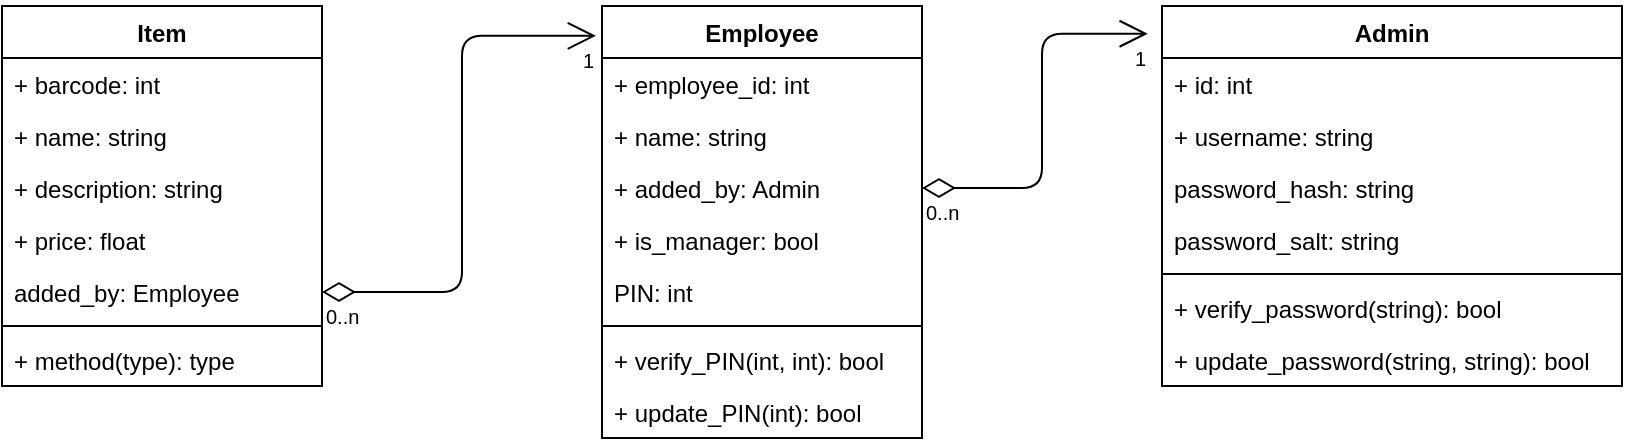 <mxfile version="12.9.8" type="device"><diagram name="Page-1" id="c4acf3e9-155e-7222-9cf6-157b1a14988f"><mxGraphModel dx="1360" dy="831" grid="1" gridSize="10" guides="1" tooltips="1" connect="1" arrows="1" fold="1" page="1" pageScale="1" pageWidth="850" pageHeight="1100" background="#ffffff" math="0" shadow="0"><root><mxCell id="0"/><mxCell id="1" parent="0"/><mxCell id="r546k8sPX72ngCy4RLg8-27" value="" style="endArrow=open;html=1;endSize=12;startArrow=diamondThin;startSize=14;startFill=0;edgeStyle=orthogonalEdgeStyle;entryX=-0.031;entryY=0.073;entryDx=0;entryDy=0;entryPerimeter=0;exitX=1;exitY=0.5;exitDx=0;exitDy=0;" edge="1" parent="1" source="r546k8sPX72ngCy4RLg8-17" target="r546k8sPX72ngCy4RLg8-5"><mxGeometry relative="1" as="geometry"><mxPoint x="340" y="420" as="sourcePoint"/><mxPoint x="500" y="420" as="targetPoint"/></mxGeometry></mxCell><mxCell id="r546k8sPX72ngCy4RLg8-28" value="0..n" style="resizable=0;html=1;align=left;verticalAlign=top;labelBackgroundColor=#ffffff;fontSize=10;" connectable="0" vertex="1" parent="r546k8sPX72ngCy4RLg8-27"><mxGeometry x="-1" relative="1" as="geometry"/></mxCell><mxCell id="r546k8sPX72ngCy4RLg8-29" value="1" style="resizable=0;html=1;align=right;verticalAlign=top;labelBackgroundColor=#ffffff;fontSize=10;" connectable="0" vertex="1" parent="r546k8sPX72ngCy4RLg8-27"><mxGeometry x="1" relative="1" as="geometry"/></mxCell><mxCell id="r546k8sPX72ngCy4RLg8-18" value="" style="endArrow=open;html=1;endSize=12;startArrow=diamondThin;startSize=14;startFill=0;edgeStyle=orthogonalEdgeStyle;entryX=-0.019;entryY=0.069;entryDx=0;entryDy=0;entryPerimeter=0;" edge="1" parent="1" source="r546k8sPX72ngCy4RLg8-35" target="r546k8sPX72ngCy4RLg8-1"><mxGeometry relative="1" as="geometry"><mxPoint x="450" y="410" as="sourcePoint"/><mxPoint x="610" y="410" as="targetPoint"/></mxGeometry></mxCell><mxCell id="r546k8sPX72ngCy4RLg8-19" value="0..n" style="resizable=0;html=1;align=left;verticalAlign=top;labelBackgroundColor=#ffffff;fontSize=10;" connectable="0" vertex="1" parent="r546k8sPX72ngCy4RLg8-18"><mxGeometry x="-1" relative="1" as="geometry"/></mxCell><mxCell id="r546k8sPX72ngCy4RLg8-20" value="1" style="resizable=0;html=1;align=right;verticalAlign=top;labelBackgroundColor=#ffffff;fontSize=10;" connectable="0" vertex="1" parent="r546k8sPX72ngCy4RLg8-18"><mxGeometry x="1" relative="1" as="geometry"/></mxCell><mxCell id="r546k8sPX72ngCy4RLg8-5" value="Admin" style="swimlane;fontStyle=1;align=center;verticalAlign=top;childLayout=stackLayout;horizontal=1;startSize=26;horizontalStack=0;resizeParent=1;resizeParentMax=0;resizeLast=0;collapsible=1;marginBottom=0;" vertex="1" parent="1"><mxGeometry x="610" y="80" width="230" height="190" as="geometry"/></mxCell><mxCell id="r546k8sPX72ngCy4RLg8-6" value="+ id: int" style="text;strokeColor=none;fillColor=none;align=left;verticalAlign=top;spacingLeft=4;spacingRight=4;overflow=hidden;rotatable=0;points=[[0,0.5],[1,0.5]];portConstraint=eastwest;" vertex="1" parent="r546k8sPX72ngCy4RLg8-5"><mxGeometry y="26" width="230" height="26" as="geometry"/></mxCell><mxCell id="r546k8sPX72ngCy4RLg8-11" value="+ username: string" style="text;strokeColor=none;fillColor=none;align=left;verticalAlign=top;spacingLeft=4;spacingRight=4;overflow=hidden;rotatable=0;points=[[0,0.5],[1,0.5]];portConstraint=eastwest;" vertex="1" parent="r546k8sPX72ngCy4RLg8-5"><mxGeometry y="52" width="230" height="26" as="geometry"/></mxCell><mxCell id="r546k8sPX72ngCy4RLg8-13" value="password_hash: string" style="text;strokeColor=none;fillColor=none;align=left;verticalAlign=top;spacingLeft=4;spacingRight=4;overflow=hidden;rotatable=0;points=[[0,0.5],[1,0.5]];portConstraint=eastwest;" vertex="1" parent="r546k8sPX72ngCy4RLg8-5"><mxGeometry y="78" width="230" height="26" as="geometry"/></mxCell><mxCell id="r546k8sPX72ngCy4RLg8-12" value="password_salt: string" style="text;strokeColor=none;fillColor=none;align=left;verticalAlign=top;spacingLeft=4;spacingRight=4;overflow=hidden;rotatable=0;points=[[0,0.5],[1,0.5]];portConstraint=eastwest;" vertex="1" parent="r546k8sPX72ngCy4RLg8-5"><mxGeometry y="104" width="230" height="26" as="geometry"/></mxCell><mxCell id="r546k8sPX72ngCy4RLg8-7" value="" style="line;strokeWidth=1;fillColor=none;align=left;verticalAlign=middle;spacingTop=-1;spacingLeft=3;spacingRight=3;rotatable=0;labelPosition=right;points=[];portConstraint=eastwest;" vertex="1" parent="r546k8sPX72ngCy4RLg8-5"><mxGeometry y="130" width="230" height="8" as="geometry"/></mxCell><mxCell id="r546k8sPX72ngCy4RLg8-8" value="+ verify_password(string): bool" style="text;strokeColor=none;fillColor=none;align=left;verticalAlign=top;spacingLeft=4;spacingRight=4;overflow=hidden;rotatable=0;points=[[0,0.5],[1,0.5]];portConstraint=eastwest;" vertex="1" parent="r546k8sPX72ngCy4RLg8-5"><mxGeometry y="138" width="230" height="26" as="geometry"/></mxCell><mxCell id="r546k8sPX72ngCy4RLg8-37" value="+ update_password(string, string): bool" style="text;strokeColor=none;fillColor=none;align=left;verticalAlign=top;spacingLeft=4;spacingRight=4;overflow=hidden;rotatable=0;points=[[0,0.5],[1,0.5]];portConstraint=eastwest;" vertex="1" parent="r546k8sPX72ngCy4RLg8-5"><mxGeometry y="164" width="230" height="26" as="geometry"/></mxCell><mxCell id="r546k8sPX72ngCy4RLg8-23" value="Item" style="swimlane;fontStyle=1;align=center;verticalAlign=top;childLayout=stackLayout;horizontal=1;startSize=26;horizontalStack=0;resizeParent=1;resizeParentMax=0;resizeLast=0;collapsible=1;marginBottom=0;" vertex="1" parent="1"><mxGeometry x="30" y="80" width="160" height="190" as="geometry"/></mxCell><mxCell id="r546k8sPX72ngCy4RLg8-31" value="+ barcode: int" style="text;strokeColor=none;fillColor=none;align=left;verticalAlign=top;spacingLeft=4;spacingRight=4;overflow=hidden;rotatable=0;points=[[0,0.5],[1,0.5]];portConstraint=eastwest;" vertex="1" parent="r546k8sPX72ngCy4RLg8-23"><mxGeometry y="26" width="160" height="26" as="geometry"/></mxCell><mxCell id="r546k8sPX72ngCy4RLg8-24" value="+ name: string" style="text;strokeColor=none;fillColor=none;align=left;verticalAlign=top;spacingLeft=4;spacingRight=4;overflow=hidden;rotatable=0;points=[[0,0.5],[1,0.5]];portConstraint=eastwest;" vertex="1" parent="r546k8sPX72ngCy4RLg8-23"><mxGeometry y="52" width="160" height="26" as="geometry"/></mxCell><mxCell id="r546k8sPX72ngCy4RLg8-33" value="+ description: string" style="text;strokeColor=none;fillColor=none;align=left;verticalAlign=top;spacingLeft=4;spacingRight=4;overflow=hidden;rotatable=0;points=[[0,0.5],[1,0.5]];portConstraint=eastwest;" vertex="1" parent="r546k8sPX72ngCy4RLg8-23"><mxGeometry y="78" width="160" height="26" as="geometry"/></mxCell><mxCell id="r546k8sPX72ngCy4RLg8-34" value="+ price: float" style="text;strokeColor=none;fillColor=none;align=left;verticalAlign=top;spacingLeft=4;spacingRight=4;overflow=hidden;rotatable=0;points=[[0,0.5],[1,0.5]];portConstraint=eastwest;" vertex="1" parent="r546k8sPX72ngCy4RLg8-23"><mxGeometry y="104" width="160" height="26" as="geometry"/></mxCell><mxCell id="r546k8sPX72ngCy4RLg8-35" value="added_by: Employee" style="text;strokeColor=none;fillColor=none;align=left;verticalAlign=top;spacingLeft=4;spacingRight=4;overflow=hidden;rotatable=0;points=[[0,0.5],[1,0.5]];portConstraint=eastwest;" vertex="1" parent="r546k8sPX72ngCy4RLg8-23"><mxGeometry y="130" width="160" height="26" as="geometry"/></mxCell><mxCell id="r546k8sPX72ngCy4RLg8-25" value="" style="line;strokeWidth=1;fillColor=none;align=left;verticalAlign=middle;spacingTop=-1;spacingLeft=3;spacingRight=3;rotatable=0;labelPosition=right;points=[];portConstraint=eastwest;" vertex="1" parent="r546k8sPX72ngCy4RLg8-23"><mxGeometry y="156" width="160" height="8" as="geometry"/></mxCell><mxCell id="r546k8sPX72ngCy4RLg8-26" value="+ method(type): type" style="text;strokeColor=none;fillColor=none;align=left;verticalAlign=top;spacingLeft=4;spacingRight=4;overflow=hidden;rotatable=0;points=[[0,0.5],[1,0.5]];portConstraint=eastwest;" vertex="1" parent="r546k8sPX72ngCy4RLg8-23"><mxGeometry y="164" width="160" height="26" as="geometry"/></mxCell><mxCell id="r546k8sPX72ngCy4RLg8-1" value="Employee" style="swimlane;fontStyle=1;align=center;verticalAlign=top;childLayout=stackLayout;horizontal=1;startSize=26;horizontalStack=0;resizeParent=1;resizeParentMax=0;resizeLast=0;collapsible=1;marginBottom=0;" vertex="1" parent="1"><mxGeometry x="330" y="80" width="160" height="216" as="geometry"/></mxCell><mxCell id="r546k8sPX72ngCy4RLg8-2" value="+ employee_id: int" style="text;strokeColor=none;fillColor=none;align=left;verticalAlign=top;spacingLeft=4;spacingRight=4;overflow=hidden;rotatable=0;points=[[0,0.5],[1,0.5]];portConstraint=eastwest;" vertex="1" parent="r546k8sPX72ngCy4RLg8-1"><mxGeometry y="26" width="160" height="26" as="geometry"/></mxCell><mxCell id="r546k8sPX72ngCy4RLg8-10" value="+ name: string" style="text;strokeColor=none;fillColor=none;align=left;verticalAlign=top;spacingLeft=4;spacingRight=4;overflow=hidden;rotatable=0;points=[[0,0.5],[1,0.5]];portConstraint=eastwest;" vertex="1" parent="r546k8sPX72ngCy4RLg8-1"><mxGeometry y="52" width="160" height="26" as="geometry"/></mxCell><mxCell id="r546k8sPX72ngCy4RLg8-17" value="+ added_by: Admin" style="text;strokeColor=none;fillColor=none;align=left;verticalAlign=top;spacingLeft=4;spacingRight=4;overflow=hidden;rotatable=0;points=[[0,0.5],[1,0.5]];portConstraint=eastwest;" vertex="1" parent="r546k8sPX72ngCy4RLg8-1"><mxGeometry y="78" width="160" height="26" as="geometry"/></mxCell><mxCell id="r546k8sPX72ngCy4RLg8-22" value="+ is_manager: bool" style="text;strokeColor=none;fillColor=none;align=left;verticalAlign=top;spacingLeft=4;spacingRight=4;overflow=hidden;rotatable=0;points=[[0,0.5],[1,0.5]];portConstraint=eastwest;" vertex="1" parent="r546k8sPX72ngCy4RLg8-1"><mxGeometry y="104" width="160" height="26" as="geometry"/></mxCell><mxCell id="r546k8sPX72ngCy4RLg8-9" value="PIN: int" style="text;strokeColor=none;fillColor=none;align=left;verticalAlign=top;spacingLeft=4;spacingRight=4;overflow=hidden;rotatable=0;points=[[0,0.5],[1,0.5]];portConstraint=eastwest;" vertex="1" parent="r546k8sPX72ngCy4RLg8-1"><mxGeometry y="130" width="160" height="26" as="geometry"/></mxCell><mxCell id="r546k8sPX72ngCy4RLg8-3" value="" style="line;strokeWidth=1;fillColor=none;align=left;verticalAlign=middle;spacingTop=-1;spacingLeft=3;spacingRight=3;rotatable=0;labelPosition=right;points=[];portConstraint=eastwest;" vertex="1" parent="r546k8sPX72ngCy4RLg8-1"><mxGeometry y="156" width="160" height="8" as="geometry"/></mxCell><mxCell id="r546k8sPX72ngCy4RLg8-4" value="+ verify_PIN(int, int): bool" style="text;strokeColor=none;fillColor=none;align=left;verticalAlign=top;spacingLeft=4;spacingRight=4;overflow=hidden;rotatable=0;points=[[0,0.5],[1,0.5]];portConstraint=eastwest;" vertex="1" parent="r546k8sPX72ngCy4RLg8-1"><mxGeometry y="164" width="160" height="26" as="geometry"/></mxCell><mxCell id="r546k8sPX72ngCy4RLg8-14" value="+ update_PIN(int): bool" style="text;strokeColor=none;fillColor=none;align=left;verticalAlign=top;spacingLeft=4;spacingRight=4;overflow=hidden;rotatable=0;points=[[0,0.5],[1,0.5]];portConstraint=eastwest;" vertex="1" parent="r546k8sPX72ngCy4RLg8-1"><mxGeometry y="190" width="160" height="26" as="geometry"/></mxCell></root></mxGraphModel></diagram></mxfile>